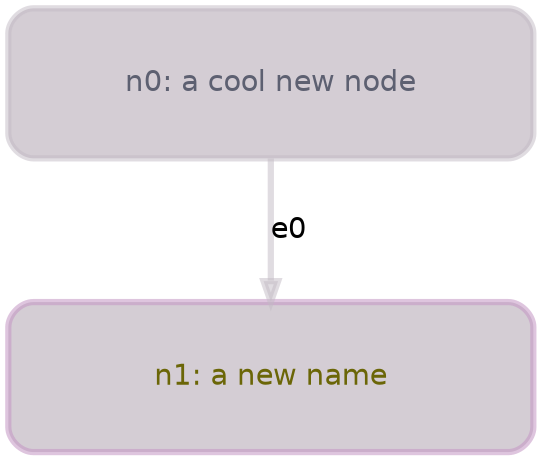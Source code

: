 digraph {

    graph [fontname = "helvetica" rankdir=TB ranksep=0.75 nodesep=0.5];
    node [fontname = "helvetica" style="filled,rounded" shape=box height=1 width=3.5 penwidth=3];
    edge [fontname = "helvetica" penwidth=3 color="#c2bac380c3a3"];

    "n0" [label="n0: a cool new node" fillcolor="#c3b9c3b8c2ba" color="#c2bac380c3a3" fontcolor="#5d6071"]
    "n1" [label="n1: a new name" fillcolor="#c3bac3b9c2bf" color="#c396c38c0e" fontcolor="#6b6607"]

    "n0" -> "n1" [label="e0"];

}